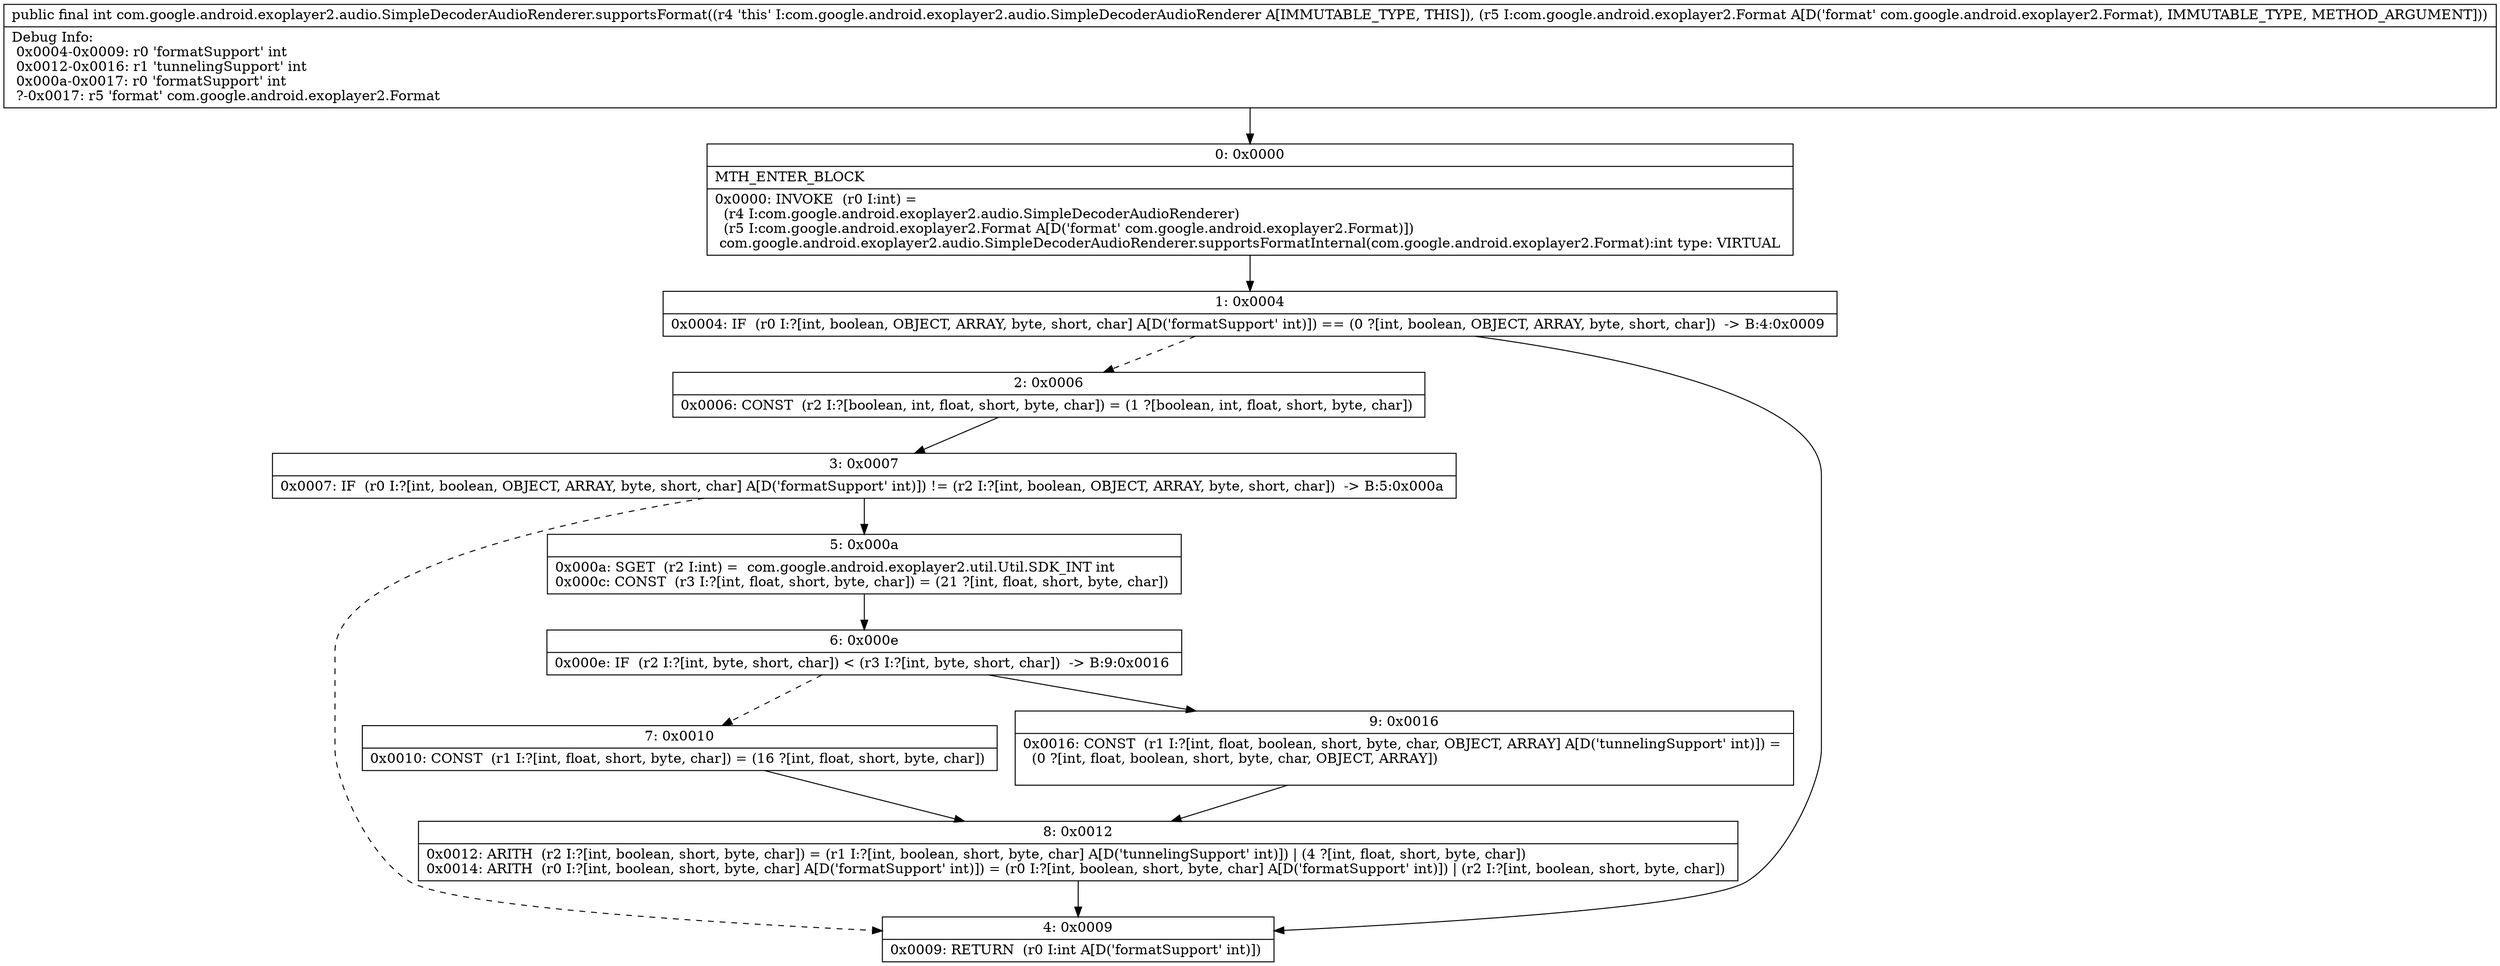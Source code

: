 digraph "CFG forcom.google.android.exoplayer2.audio.SimpleDecoderAudioRenderer.supportsFormat(Lcom\/google\/android\/exoplayer2\/Format;)I" {
Node_0 [shape=record,label="{0\:\ 0x0000|MTH_ENTER_BLOCK\l|0x0000: INVOKE  (r0 I:int) = \l  (r4 I:com.google.android.exoplayer2.audio.SimpleDecoderAudioRenderer)\l  (r5 I:com.google.android.exoplayer2.Format A[D('format' com.google.android.exoplayer2.Format)])\l com.google.android.exoplayer2.audio.SimpleDecoderAudioRenderer.supportsFormatInternal(com.google.android.exoplayer2.Format):int type: VIRTUAL \l}"];
Node_1 [shape=record,label="{1\:\ 0x0004|0x0004: IF  (r0 I:?[int, boolean, OBJECT, ARRAY, byte, short, char] A[D('formatSupport' int)]) == (0 ?[int, boolean, OBJECT, ARRAY, byte, short, char])  \-\> B:4:0x0009 \l}"];
Node_2 [shape=record,label="{2\:\ 0x0006|0x0006: CONST  (r2 I:?[boolean, int, float, short, byte, char]) = (1 ?[boolean, int, float, short, byte, char]) \l}"];
Node_3 [shape=record,label="{3\:\ 0x0007|0x0007: IF  (r0 I:?[int, boolean, OBJECT, ARRAY, byte, short, char] A[D('formatSupport' int)]) != (r2 I:?[int, boolean, OBJECT, ARRAY, byte, short, char])  \-\> B:5:0x000a \l}"];
Node_4 [shape=record,label="{4\:\ 0x0009|0x0009: RETURN  (r0 I:int A[D('formatSupport' int)]) \l}"];
Node_5 [shape=record,label="{5\:\ 0x000a|0x000a: SGET  (r2 I:int) =  com.google.android.exoplayer2.util.Util.SDK_INT int \l0x000c: CONST  (r3 I:?[int, float, short, byte, char]) = (21 ?[int, float, short, byte, char]) \l}"];
Node_6 [shape=record,label="{6\:\ 0x000e|0x000e: IF  (r2 I:?[int, byte, short, char]) \< (r3 I:?[int, byte, short, char])  \-\> B:9:0x0016 \l}"];
Node_7 [shape=record,label="{7\:\ 0x0010|0x0010: CONST  (r1 I:?[int, float, short, byte, char]) = (16 ?[int, float, short, byte, char]) \l}"];
Node_8 [shape=record,label="{8\:\ 0x0012|0x0012: ARITH  (r2 I:?[int, boolean, short, byte, char]) = (r1 I:?[int, boolean, short, byte, char] A[D('tunnelingSupport' int)]) \| (4 ?[int, float, short, byte, char]) \l0x0014: ARITH  (r0 I:?[int, boolean, short, byte, char] A[D('formatSupport' int)]) = (r0 I:?[int, boolean, short, byte, char] A[D('formatSupport' int)]) \| (r2 I:?[int, boolean, short, byte, char]) \l}"];
Node_9 [shape=record,label="{9\:\ 0x0016|0x0016: CONST  (r1 I:?[int, float, boolean, short, byte, char, OBJECT, ARRAY] A[D('tunnelingSupport' int)]) = \l  (0 ?[int, float, boolean, short, byte, char, OBJECT, ARRAY])\l \l}"];
MethodNode[shape=record,label="{public final int com.google.android.exoplayer2.audio.SimpleDecoderAudioRenderer.supportsFormat((r4 'this' I:com.google.android.exoplayer2.audio.SimpleDecoderAudioRenderer A[IMMUTABLE_TYPE, THIS]), (r5 I:com.google.android.exoplayer2.Format A[D('format' com.google.android.exoplayer2.Format), IMMUTABLE_TYPE, METHOD_ARGUMENT]))  | Debug Info:\l  0x0004\-0x0009: r0 'formatSupport' int\l  0x0012\-0x0016: r1 'tunnelingSupport' int\l  0x000a\-0x0017: r0 'formatSupport' int\l  ?\-0x0017: r5 'format' com.google.android.exoplayer2.Format\l}"];
MethodNode -> Node_0;
Node_0 -> Node_1;
Node_1 -> Node_2[style=dashed];
Node_1 -> Node_4;
Node_2 -> Node_3;
Node_3 -> Node_4[style=dashed];
Node_3 -> Node_5;
Node_5 -> Node_6;
Node_6 -> Node_7[style=dashed];
Node_6 -> Node_9;
Node_7 -> Node_8;
Node_8 -> Node_4;
Node_9 -> Node_8;
}

